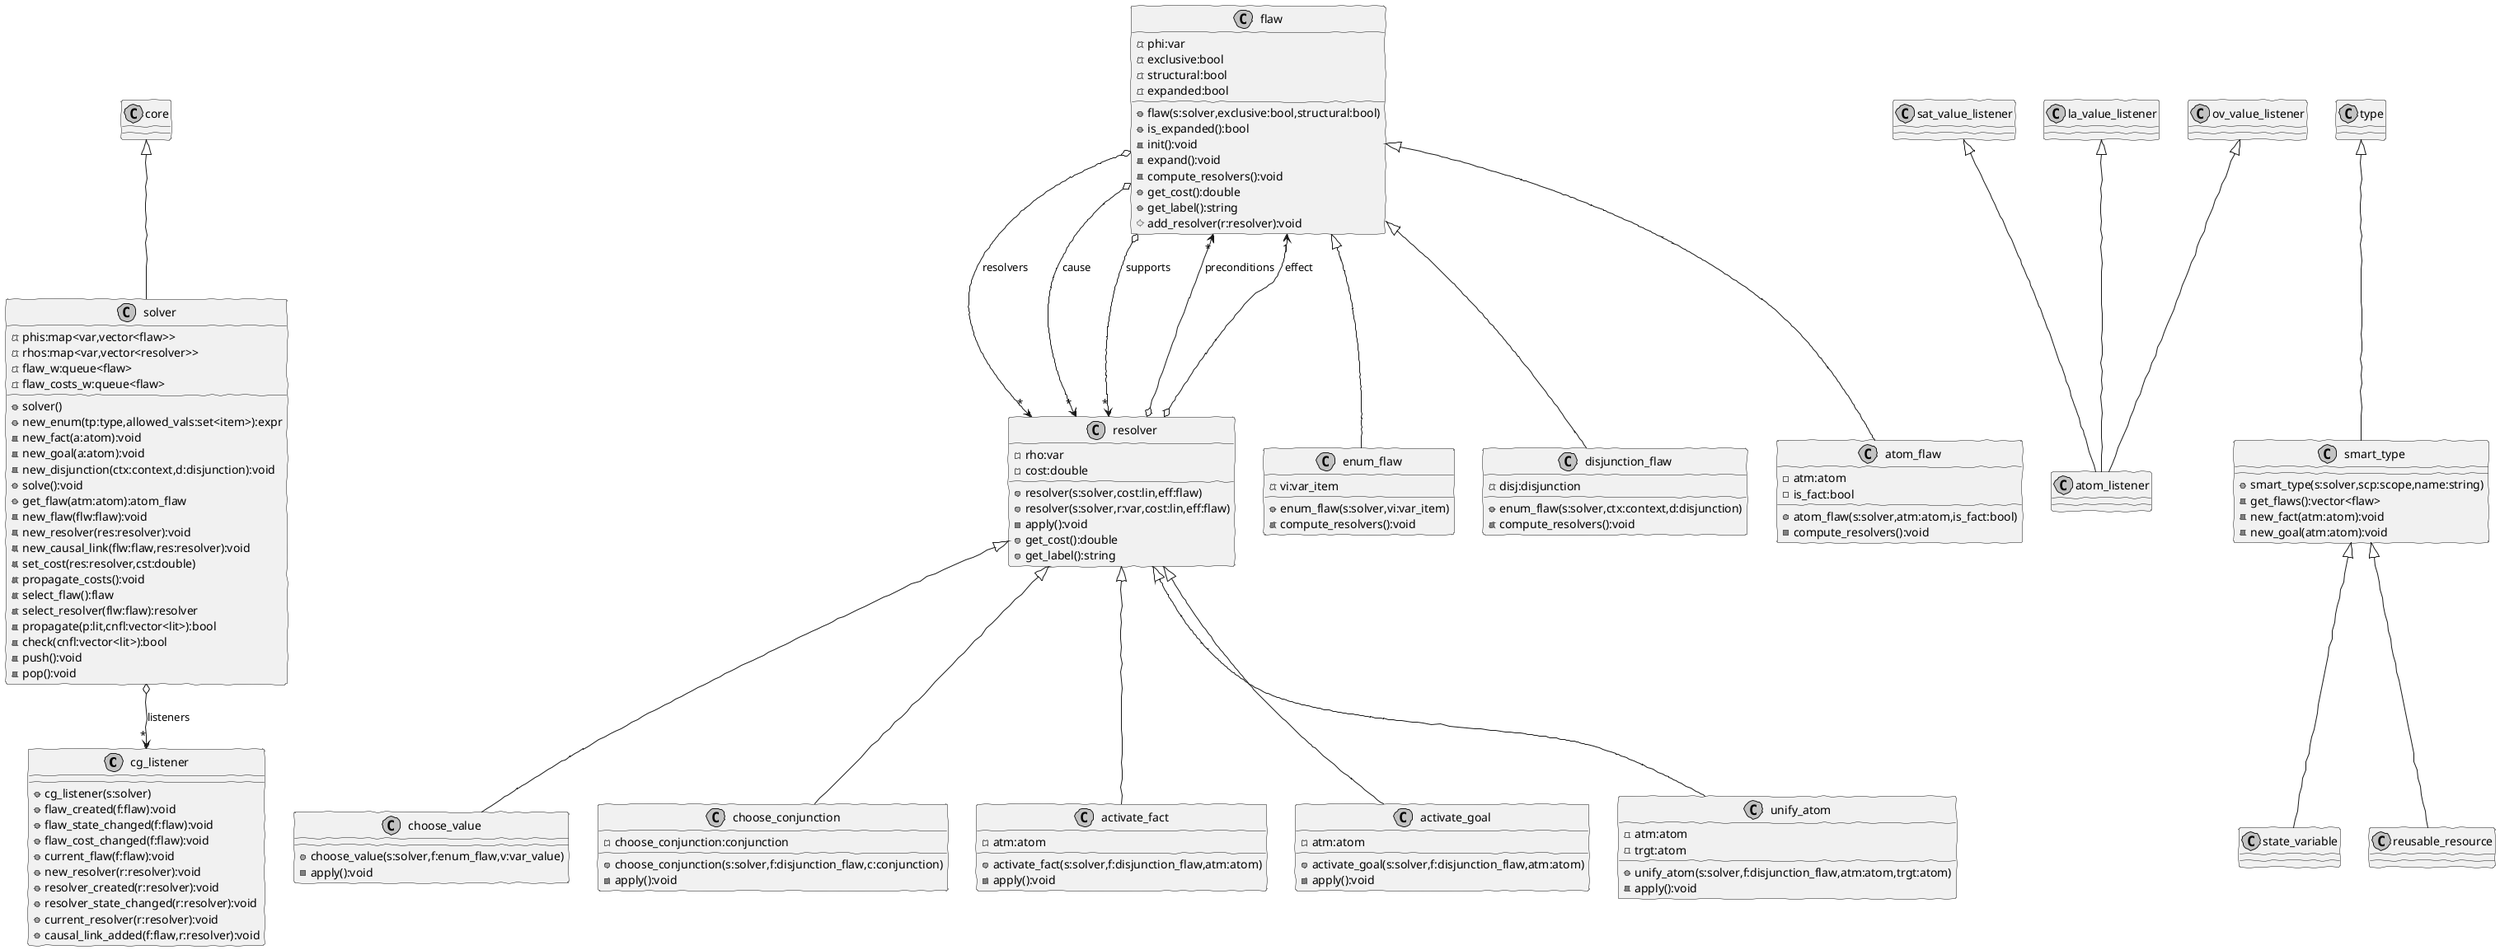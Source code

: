 @startuml cg-lib
skinparam monochrome true
skinparam handwritten true

class cg_listener
cg_listener : +cg_listener(s:solver)
cg_listener : +flaw_created(f:flaw):void
cg_listener : +flaw_state_changed(f:flaw):void
cg_listener : +flaw_cost_changed(f:flaw):void
cg_listener : +current_flaw(f:flaw):void
cg_listener : +new_resolver(r:resolver):void
cg_listener : +resolver_created(r:resolver):void
cg_listener : +resolver_state_changed(r:resolver):void
cg_listener : +current_resolver(r:resolver):void
cg_listener : +causal_link_added(f:flaw,r:resolver):void

class solver
core <|-- solver
solver : -phis:map<var,vector<flaw>>
solver : -rhos:map<var,vector<resolver>>
solver : -flaw_w:queue<flaw>
solver : -flaw_costs_w:queue<flaw>
solver : +solver()
solver : +new_enum(tp:type,allowed_vals:set<item>):expr
solver : -new_fact(a:atom):void
solver : -new_goal(a:atom):void
solver : -new_disjunction(ctx:context,d:disjunction):void
solver : +solve():void
solver : +get_flaw(atm:atom):atom_flaw
solver : -new_flaw(flw:flaw):void
solver : -new_resolver(res:resolver):void
solver : -new_causal_link(flw:flaw,res:resolver):void
solver : -set_cost(res:resolver,cst:double)
solver : -propagate_costs():void
solver : -select_flaw():flaw
solver : -select_resolver(flw:flaw):resolver
solver : -propagate(p:lit,cnfl:vector<lit>):bool
solver : -check(cnfl:vector<lit>):bool
solver : -push():void
solver : -pop():void
solver o--> "*" cg_listener : listeners

class flaw
flaw : -phi:var
flaw : -exclusive:bool
flaw : -structural:bool
flaw : -expanded:bool
flaw : +flaw(s:solver,exclusive:bool,structural:bool)
flaw : +is_expanded():bool
flaw : -init():void
flaw : -expand():void
flaw : -compute_resolvers():void
flaw : +get_cost():double
flaw : +get_label():string
flaw : #add_resolver(r:resolver):void
flaw o--> "*" resolver : resolvers
flaw o--> "*" resolver : cause
flaw o--> "*" resolver : supports

class resolver
resolver : -rho:var
resolver : -cost:double
resolver : +resolver(s:solver,cost:lin,eff:flaw)
resolver : +resolver(s:solver,r:var,cost:lin,eff:flaw)
resolver : -apply():void
resolver : +get_cost():double
resolver : +get_label():string
resolver o--> "*" flaw : preconditions
resolver o--> "1" flaw : effect

class enum_flaw
flaw <|-- enum_flaw
enum_flaw : -vi:var_item
enum_flaw : +enum_flaw(s:solver,vi:var_item)
enum_flaw : -compute_resolvers():void

class choose_value
resolver <|-- choose_value
choose_value : +choose_value(s:solver,f:enum_flaw,v:var_value)
choose_value : -apply():void

class disjunction_flaw
flaw <|-- disjunction_flaw
disjunction_flaw : -disj:disjunction
disjunction_flaw : +enum_flaw(s:solver,ctx:context,d:disjunction)
disjunction_flaw : -compute_resolvers():void

class choose_conjunction
resolver <|-- choose_conjunction
choose_conjunction : -choose_conjunction:conjunction
choose_conjunction : +choose_conjunction(s:solver,f:disjunction_flaw,c:conjunction)
choose_conjunction : -apply():void

class atom_flaw
flaw <|-- atom_flaw
atom_flaw : -atm:atom
atom_flaw : -is_fact:bool
atom_flaw : +atom_flaw(s:solver,atm:atom,is_fact:bool)
atom_flaw : -compute_resolvers():void

class activate_fact
resolver <|-- activate_fact
activate_fact : -atm:atom
activate_fact : +activate_fact(s:solver,f:disjunction_flaw,atm:atom)
activate_fact : -apply():void

class activate_goal
resolver <|-- activate_goal
activate_goal : -atm:atom
activate_goal : +activate_goal(s:solver,f:disjunction_flaw,atm:atom)
activate_goal : -apply():void

class unify_atom
resolver <|-- unify_atom
unify_atom : -atm:atom
unify_atom : -trgt:atom
unify_atom : +unify_atom(s:solver,f:disjunction_flaw,atm:atom,trgt:atom)
unify_atom : -apply():void

class atom_listener
sat_value_listener <|-- atom_listener
la_value_listener <|-- atom_listener
ov_value_listener <|-- atom_listener

class smart_type
type <|-- smart_type
smart_type : +smart_type(s:solver,scp:scope,name:string)
smart_type : -get_flaws():vector<flaw>
smart_type : -new_fact(atm:atom):void
smart_type : -new_goal(atm:atom):void

class state_variable
smart_type <|-- state_variable

class reusable_resource
smart_type <|-- reusable_resource

@enduml